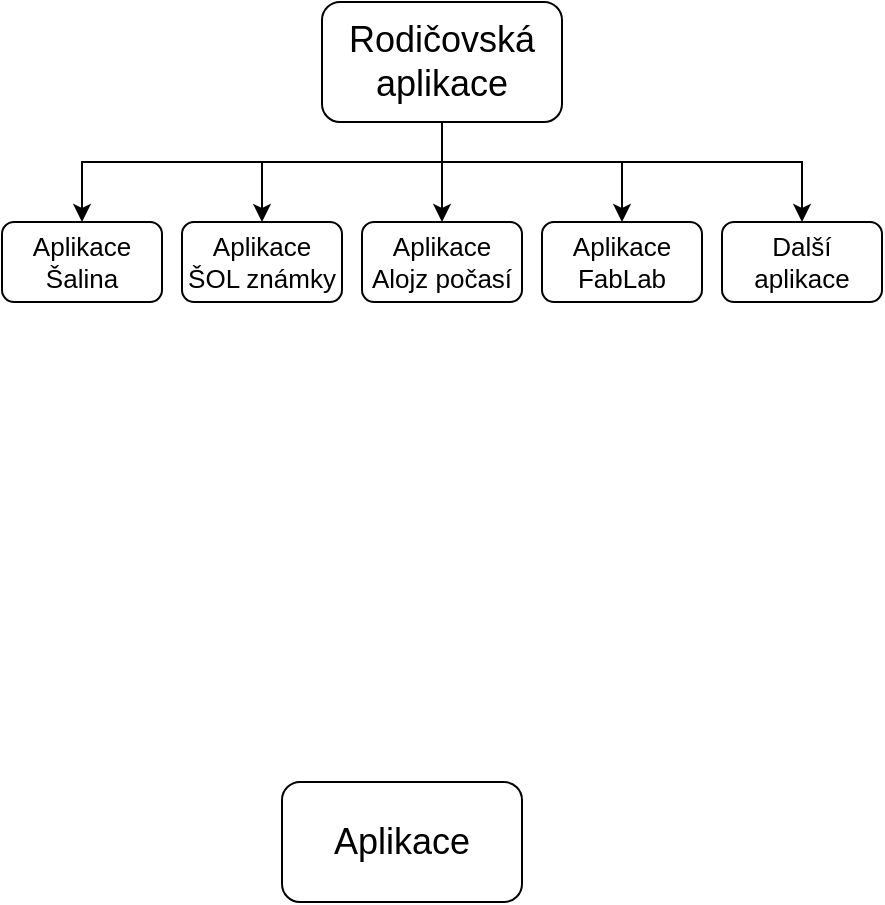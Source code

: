 <mxfile version="18.1.3" type="device"><diagram id="59r8YE0HHz8OVdv5x7Zs" name="Page-1"><mxGraphModel dx="864" dy="548" grid="1" gridSize="10" guides="1" tooltips="1" connect="1" arrows="1" fold="1" page="1" pageScale="1" pageWidth="827" pageHeight="1169" math="0" shadow="0"><root><mxCell id="0"/><mxCell id="1" parent="0"/><mxCell id="fd4uaex8wgZ4VjN6Dg53-8" style="edgeStyle=orthogonalEdgeStyle;rounded=0;orthogonalLoop=1;jettySize=auto;html=1;entryX=0.5;entryY=0;entryDx=0;entryDy=0;fontSize=18;" edge="1" parent="1" source="fd4uaex8wgZ4VjN6Dg53-1" target="fd4uaex8wgZ4VjN6Dg53-4"><mxGeometry relative="1" as="geometry"/></mxCell><mxCell id="fd4uaex8wgZ4VjN6Dg53-9" style="edgeStyle=orthogonalEdgeStyle;rounded=0;orthogonalLoop=1;jettySize=auto;html=1;entryX=0.5;entryY=0;entryDx=0;entryDy=0;fontSize=18;" edge="1" parent="1" source="fd4uaex8wgZ4VjN6Dg53-1" target="fd4uaex8wgZ4VjN6Dg53-3"><mxGeometry relative="1" as="geometry"><Array as="points"><mxPoint x="400" y="110"/><mxPoint x="310" y="110"/></Array></mxGeometry></mxCell><mxCell id="fd4uaex8wgZ4VjN6Dg53-10" style="edgeStyle=orthogonalEdgeStyle;rounded=0;orthogonalLoop=1;jettySize=auto;html=1;fontSize=18;entryX=0.5;entryY=0;entryDx=0;entryDy=0;" edge="1" parent="1" source="fd4uaex8wgZ4VjN6Dg53-1" target="fd4uaex8wgZ4VjN6Dg53-2"><mxGeometry relative="1" as="geometry"><Array as="points"><mxPoint x="400" y="110"/><mxPoint x="220" y="110"/></Array></mxGeometry></mxCell><mxCell id="fd4uaex8wgZ4VjN6Dg53-12" style="edgeStyle=orthogonalEdgeStyle;rounded=0;orthogonalLoop=1;jettySize=auto;html=1;entryX=0.5;entryY=0;entryDx=0;entryDy=0;fontSize=18;" edge="1" parent="1" source="fd4uaex8wgZ4VjN6Dg53-1" target="fd4uaex8wgZ4VjN6Dg53-6"><mxGeometry relative="1" as="geometry"><Array as="points"><mxPoint x="400" y="110"/><mxPoint x="490" y="110"/></Array></mxGeometry></mxCell><mxCell id="fd4uaex8wgZ4VjN6Dg53-13" style="edgeStyle=orthogonalEdgeStyle;rounded=0;orthogonalLoop=1;jettySize=auto;html=1;exitX=0.5;exitY=1;exitDx=0;exitDy=0;entryX=0.5;entryY=0;entryDx=0;entryDy=0;fontSize=18;" edge="1" parent="1" source="fd4uaex8wgZ4VjN6Dg53-1" target="fd4uaex8wgZ4VjN6Dg53-5"><mxGeometry relative="1" as="geometry"><Array as="points"><mxPoint x="400" y="110"/><mxPoint x="580" y="110"/></Array></mxGeometry></mxCell><mxCell id="fd4uaex8wgZ4VjN6Dg53-1" value="&lt;font style=&quot;font-size: 18px;&quot;&gt;Rodičovská aplikace&lt;/font&gt;" style="rounded=1;whiteSpace=wrap;html=1;" vertex="1" parent="1"><mxGeometry x="340" y="30" width="120" height="60" as="geometry"/></mxCell><mxCell id="fd4uaex8wgZ4VjN6Dg53-2" value="&lt;font style=&quot;font-size: 13px;&quot;&gt;Aplikace&lt;br style=&quot;font-size: 13px;&quot;&gt;Šalina&lt;/font&gt;" style="rounded=1;whiteSpace=wrap;html=1;fontSize=13;" vertex="1" parent="1"><mxGeometry x="180" y="140" width="80" height="40" as="geometry"/></mxCell><mxCell id="fd4uaex8wgZ4VjN6Dg53-3" value="&lt;span style=&quot;font-size: 13px;&quot;&gt;&lt;font style=&quot;font-size: 13px;&quot;&gt;Aplikace&lt;br style=&quot;font-size: 13px;&quot;&gt;ŠOL známky&lt;br style=&quot;font-size: 13px;&quot;&gt;&lt;/font&gt;&lt;/span&gt;" style="rounded=1;whiteSpace=wrap;html=1;fontSize=13;" vertex="1" parent="1"><mxGeometry x="270" y="140" width="80" height="40" as="geometry"/></mxCell><mxCell id="fd4uaex8wgZ4VjN6Dg53-4" value="&lt;span style=&quot;font-size: 13px;&quot;&gt;&lt;font style=&quot;font-size: 13px;&quot;&gt;Aplikace&lt;br style=&quot;font-size: 13px;&quot;&gt;Alojz počasí&lt;br style=&quot;font-size: 13px;&quot;&gt;&lt;/font&gt;&lt;/span&gt;" style="rounded=1;whiteSpace=wrap;html=1;fontSize=13;" vertex="1" parent="1"><mxGeometry x="360" y="140" width="80" height="40" as="geometry"/></mxCell><mxCell id="fd4uaex8wgZ4VjN6Dg53-5" value="&lt;span style=&quot;font-size: 13px;&quot;&gt;&lt;font style=&quot;font-size: 13px;&quot;&gt;Další&lt;br style=&quot;font-size: 13px;&quot;&gt;aplikace&lt;/font&gt;&lt;/span&gt;" style="rounded=1;whiteSpace=wrap;html=1;fontSize=13;" vertex="1" parent="1"><mxGeometry x="540" y="140" width="80" height="40" as="geometry"/></mxCell><mxCell id="fd4uaex8wgZ4VjN6Dg53-6" value="&lt;span style=&quot;font-size: 13px;&quot;&gt;&lt;font style=&quot;font-size: 13px;&quot;&gt;Aplikace&lt;br style=&quot;font-size: 13px;&quot;&gt;FabLab&lt;br style=&quot;font-size: 13px;&quot;&gt;&lt;/font&gt;&lt;/span&gt;" style="rounded=1;whiteSpace=wrap;html=1;fontSize=13;" vertex="1" parent="1"><mxGeometry x="450" y="140" width="80" height="40" as="geometry"/></mxCell><mxCell id="fd4uaex8wgZ4VjN6Dg53-7" value="&lt;span style=&quot;&quot;&gt;&lt;font style=&quot;font-size: 18px;&quot;&gt;Aplikace&lt;/font&gt;&lt;/span&gt;" style="rounded=1;whiteSpace=wrap;html=1;" vertex="1" parent="1"><mxGeometry x="320" y="420" width="120" height="60" as="geometry"/></mxCell></root></mxGraphModel></diagram></mxfile>